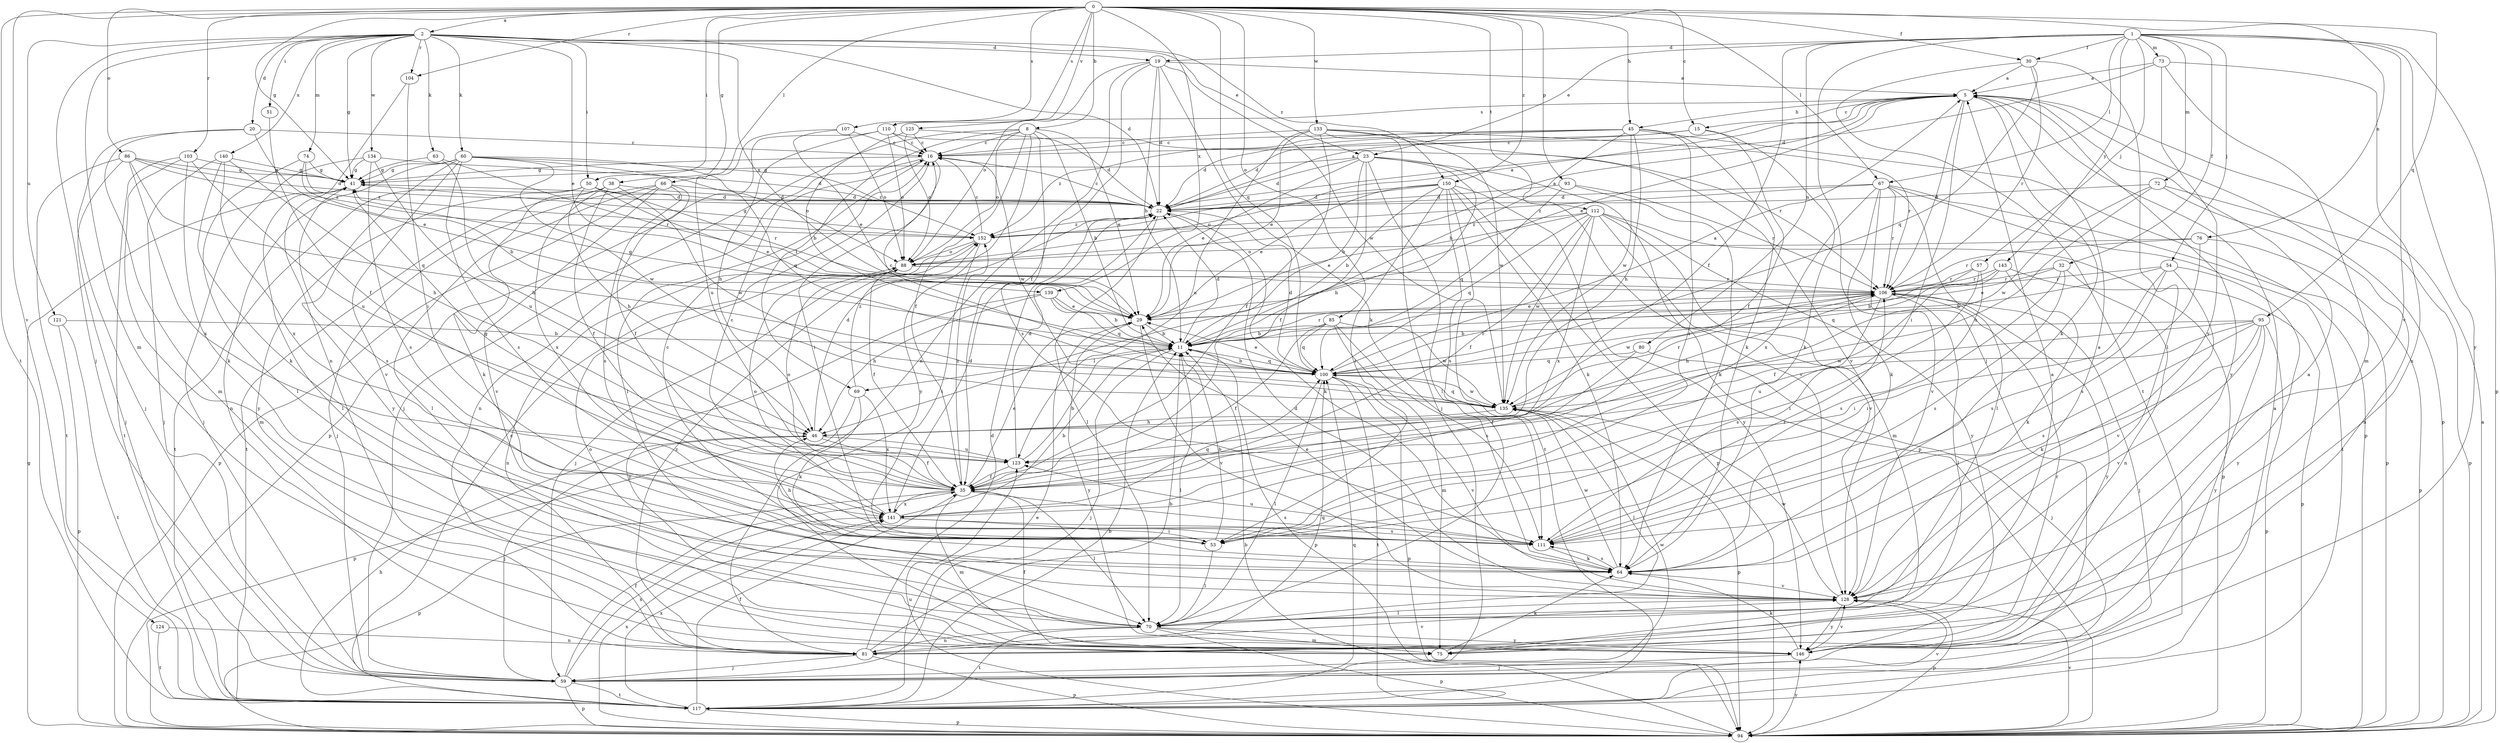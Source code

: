 strict digraph  {
0;
1;
2;
5;
8;
11;
15;
16;
19;
20;
22;
23;
29;
30;
32;
35;
38;
41;
45;
46;
50;
51;
53;
54;
57;
59;
60;
63;
64;
66;
67;
69;
70;
72;
73;
74;
75;
76;
80;
81;
85;
86;
88;
93;
94;
95;
100;
103;
104;
106;
107;
110;
111;
112;
117;
121;
123;
124;
125;
128;
133;
134;
135;
139;
140;
141;
143;
146;
150;
152;
0 -> 2  [label=a];
0 -> 8  [label=b];
0 -> 15  [label=c];
0 -> 30  [label=f];
0 -> 38  [label=g];
0 -> 41  [label=g];
0 -> 45  [label=h];
0 -> 50  [label=i];
0 -> 66  [label=l];
0 -> 67  [label=l];
0 -> 76  [label=n];
0 -> 85  [label=o];
0 -> 86  [label=o];
0 -> 93  [label=p];
0 -> 95  [label=q];
0 -> 100  [label=q];
0 -> 103  [label=r];
0 -> 104  [label=r];
0 -> 107  [label=s];
0 -> 110  [label=s];
0 -> 112  [label=t];
0 -> 117  [label=t];
0 -> 124  [label=v];
0 -> 125  [label=v];
0 -> 133  [label=w];
0 -> 139  [label=x];
0 -> 150  [label=z];
1 -> 19  [label=d];
1 -> 23  [label=e];
1 -> 30  [label=f];
1 -> 32  [label=f];
1 -> 35  [label=f];
1 -> 54  [label=j];
1 -> 57  [label=j];
1 -> 59  [label=j];
1 -> 67  [label=l];
1 -> 72  [label=m];
1 -> 73  [label=m];
1 -> 80  [label=n];
1 -> 94  [label=p];
1 -> 128  [label=v];
1 -> 143  [label=y];
1 -> 146  [label=y];
2 -> 19  [label=d];
2 -> 20  [label=d];
2 -> 22  [label=d];
2 -> 23  [label=e];
2 -> 29  [label=e];
2 -> 41  [label=g];
2 -> 50  [label=i];
2 -> 51  [label=i];
2 -> 59  [label=j];
2 -> 60  [label=k];
2 -> 63  [label=k];
2 -> 74  [label=m];
2 -> 75  [label=m];
2 -> 104  [label=r];
2 -> 121  [label=u];
2 -> 134  [label=w];
2 -> 139  [label=x];
2 -> 140  [label=x];
2 -> 150  [label=z];
5 -> 15  [label=c];
5 -> 29  [label=e];
5 -> 45  [label=h];
5 -> 53  [label=i];
5 -> 64  [label=k];
5 -> 94  [label=p];
5 -> 106  [label=r];
5 -> 110  [label=s];
5 -> 146  [label=y];
8 -> 11  [label=b];
8 -> 16  [label=c];
8 -> 29  [label=e];
8 -> 35  [label=f];
8 -> 59  [label=j];
8 -> 69  [label=l];
8 -> 88  [label=o];
8 -> 111  [label=s];
8 -> 146  [label=y];
11 -> 22  [label=d];
11 -> 59  [label=j];
11 -> 69  [label=l];
11 -> 70  [label=l];
11 -> 94  [label=p];
11 -> 100  [label=q];
11 -> 106  [label=r];
15 -> 16  [label=c];
15 -> 22  [label=d];
15 -> 35  [label=f];
15 -> 64  [label=k];
16 -> 41  [label=g];
16 -> 53  [label=i];
16 -> 70  [label=l];
16 -> 81  [label=n];
16 -> 135  [label=w];
19 -> 5  [label=a];
19 -> 11  [label=b];
19 -> 22  [label=d];
19 -> 35  [label=f];
19 -> 64  [label=k];
19 -> 81  [label=n];
19 -> 88  [label=o];
19 -> 135  [label=w];
20 -> 16  [label=c];
20 -> 29  [label=e];
20 -> 59  [label=j];
20 -> 75  [label=m];
22 -> 5  [label=a];
22 -> 16  [label=c];
22 -> 64  [label=k];
22 -> 70  [label=l];
22 -> 152  [label=z];
23 -> 11  [label=b];
23 -> 22  [label=d];
23 -> 29  [label=e];
23 -> 35  [label=f];
23 -> 41  [label=g];
23 -> 46  [label=h];
23 -> 70  [label=l];
23 -> 94  [label=p];
23 -> 128  [label=v];
29 -> 11  [label=b];
29 -> 41  [label=g];
29 -> 128  [label=v];
29 -> 146  [label=y];
30 -> 5  [label=a];
30 -> 70  [label=l];
30 -> 100  [label=q];
30 -> 106  [label=r];
30 -> 117  [label=t];
32 -> 29  [label=e];
32 -> 53  [label=i];
32 -> 81  [label=n];
32 -> 106  [label=r];
32 -> 111  [label=s];
35 -> 16  [label=c];
35 -> 29  [label=e];
35 -> 41  [label=g];
35 -> 70  [label=l];
35 -> 75  [label=m];
35 -> 88  [label=o];
35 -> 94  [label=p];
35 -> 111  [label=s];
35 -> 141  [label=x];
35 -> 152  [label=z];
38 -> 22  [label=d];
38 -> 35  [label=f];
38 -> 64  [label=k];
38 -> 117  [label=t];
38 -> 135  [label=w];
38 -> 141  [label=x];
41 -> 22  [label=d];
41 -> 70  [label=l];
41 -> 111  [label=s];
45 -> 11  [label=b];
45 -> 16  [label=c];
45 -> 22  [label=d];
45 -> 46  [label=h];
45 -> 53  [label=i];
45 -> 64  [label=k];
45 -> 94  [label=p];
45 -> 135  [label=w];
45 -> 152  [label=z];
46 -> 22  [label=d];
46 -> 35  [label=f];
46 -> 59  [label=j];
46 -> 123  [label=u];
50 -> 22  [label=d];
50 -> 29  [label=e];
50 -> 46  [label=h];
50 -> 75  [label=m];
50 -> 106  [label=r];
50 -> 117  [label=t];
51 -> 35  [label=f];
53 -> 11  [label=b];
53 -> 16  [label=c];
53 -> 46  [label=h];
53 -> 70  [label=l];
54 -> 11  [label=b];
54 -> 53  [label=i];
54 -> 106  [label=r];
54 -> 111  [label=s];
54 -> 128  [label=v];
54 -> 146  [label=y];
57 -> 11  [label=b];
57 -> 53  [label=i];
57 -> 106  [label=r];
57 -> 111  [label=s];
59 -> 35  [label=f];
59 -> 94  [label=p];
59 -> 117  [label=t];
59 -> 135  [label=w];
59 -> 141  [label=x];
60 -> 41  [label=g];
60 -> 81  [label=n];
60 -> 88  [label=o];
60 -> 100  [label=q];
60 -> 111  [label=s];
60 -> 128  [label=v];
60 -> 135  [label=w];
60 -> 146  [label=y];
60 -> 152  [label=z];
63 -> 41  [label=g];
63 -> 46  [label=h];
63 -> 106  [label=r];
64 -> 29  [label=e];
64 -> 111  [label=s];
64 -> 128  [label=v];
64 -> 135  [label=w];
66 -> 22  [label=d];
66 -> 35  [label=f];
66 -> 59  [label=j];
66 -> 70  [label=l];
66 -> 94  [label=p];
66 -> 111  [label=s];
66 -> 128  [label=v];
67 -> 22  [label=d];
67 -> 64  [label=k];
67 -> 70  [label=l];
67 -> 94  [label=p];
67 -> 106  [label=r];
67 -> 117  [label=t];
67 -> 128  [label=v];
67 -> 141  [label=x];
67 -> 152  [label=z];
69 -> 64  [label=k];
69 -> 94  [label=p];
69 -> 141  [label=x];
69 -> 152  [label=z];
70 -> 75  [label=m];
70 -> 81  [label=n];
70 -> 88  [label=o];
70 -> 94  [label=p];
70 -> 117  [label=t];
70 -> 146  [label=y];
72 -> 22  [label=d];
72 -> 81  [label=n];
72 -> 94  [label=p];
72 -> 123  [label=u];
72 -> 135  [label=w];
73 -> 5  [label=a];
73 -> 22  [label=d];
73 -> 75  [label=m];
73 -> 81  [label=n];
73 -> 128  [label=v];
74 -> 11  [label=b];
74 -> 41  [label=g];
74 -> 70  [label=l];
74 -> 152  [label=z];
75 -> 5  [label=a];
75 -> 64  [label=k];
75 -> 106  [label=r];
76 -> 88  [label=o];
76 -> 94  [label=p];
76 -> 106  [label=r];
76 -> 111  [label=s];
80 -> 35  [label=f];
80 -> 59  [label=j];
80 -> 100  [label=q];
81 -> 11  [label=b];
81 -> 22  [label=d];
81 -> 59  [label=j];
81 -> 94  [label=p];
81 -> 100  [label=q];
81 -> 128  [label=v];
81 -> 152  [label=z];
85 -> 11  [label=b];
85 -> 35  [label=f];
85 -> 75  [label=m];
85 -> 100  [label=q];
85 -> 111  [label=s];
85 -> 135  [label=w];
86 -> 22  [label=d];
86 -> 41  [label=g];
86 -> 59  [label=j];
86 -> 100  [label=q];
86 -> 117  [label=t];
86 -> 141  [label=x];
86 -> 152  [label=z];
88 -> 5  [label=a];
88 -> 35  [label=f];
88 -> 81  [label=n];
88 -> 106  [label=r];
93 -> 22  [label=d];
93 -> 64  [label=k];
93 -> 100  [label=q];
93 -> 106  [label=r];
94 -> 5  [label=a];
94 -> 11  [label=b];
94 -> 41  [label=g];
94 -> 123  [label=u];
94 -> 128  [label=v];
94 -> 141  [label=x];
94 -> 146  [label=y];
95 -> 11  [label=b];
95 -> 64  [label=k];
95 -> 94  [label=p];
95 -> 111  [label=s];
95 -> 123  [label=u];
95 -> 128  [label=v];
95 -> 135  [label=w];
95 -> 146  [label=y];
100 -> 5  [label=a];
100 -> 11  [label=b];
100 -> 16  [label=c];
100 -> 22  [label=d];
100 -> 29  [label=e];
100 -> 70  [label=l];
100 -> 94  [label=p];
100 -> 106  [label=r];
100 -> 117  [label=t];
100 -> 128  [label=v];
100 -> 135  [label=w];
103 -> 41  [label=g];
103 -> 64  [label=k];
103 -> 117  [label=t];
103 -> 123  [label=u];
103 -> 146  [label=y];
104 -> 53  [label=i];
104 -> 81  [label=n];
106 -> 29  [label=e];
106 -> 46  [label=h];
106 -> 59  [label=j];
106 -> 70  [label=l];
106 -> 111  [label=s];
106 -> 135  [label=w];
106 -> 146  [label=y];
107 -> 16  [label=c];
107 -> 29  [label=e];
107 -> 88  [label=o];
107 -> 123  [label=u];
110 -> 16  [label=c];
110 -> 46  [label=h];
110 -> 88  [label=o];
110 -> 94  [label=p];
110 -> 106  [label=r];
111 -> 64  [label=k];
111 -> 106  [label=r];
111 -> 123  [label=u];
112 -> 29  [label=e];
112 -> 35  [label=f];
112 -> 75  [label=m];
112 -> 94  [label=p];
112 -> 100  [label=q];
112 -> 128  [label=v];
112 -> 135  [label=w];
112 -> 141  [label=x];
112 -> 146  [label=y];
112 -> 152  [label=z];
117 -> 5  [label=a];
117 -> 11  [label=b];
117 -> 16  [label=c];
117 -> 29  [label=e];
117 -> 35  [label=f];
117 -> 46  [label=h];
117 -> 94  [label=p];
117 -> 100  [label=q];
117 -> 128  [label=v];
117 -> 141  [label=x];
121 -> 11  [label=b];
121 -> 94  [label=p];
121 -> 117  [label=t];
123 -> 11  [label=b];
123 -> 22  [label=d];
123 -> 35  [label=f];
124 -> 81  [label=n];
124 -> 117  [label=t];
125 -> 11  [label=b];
125 -> 16  [label=c];
125 -> 22  [label=d];
125 -> 88  [label=o];
128 -> 5  [label=a];
128 -> 22  [label=d];
128 -> 70  [label=l];
128 -> 94  [label=p];
128 -> 135  [label=w];
128 -> 146  [label=y];
133 -> 16  [label=c];
133 -> 29  [label=e];
133 -> 35  [label=f];
133 -> 59  [label=j];
133 -> 106  [label=r];
133 -> 123  [label=u];
133 -> 128  [label=v];
133 -> 135  [label=w];
134 -> 22  [label=d];
134 -> 41  [label=g];
134 -> 59  [label=j];
134 -> 111  [label=s];
134 -> 123  [label=u];
135 -> 46  [label=h];
135 -> 70  [label=l];
135 -> 94  [label=p];
135 -> 100  [label=q];
135 -> 106  [label=r];
139 -> 11  [label=b];
139 -> 29  [label=e];
139 -> 46  [label=h];
139 -> 100  [label=q];
139 -> 146  [label=y];
140 -> 41  [label=g];
140 -> 46  [label=h];
140 -> 59  [label=j];
140 -> 64  [label=k];
140 -> 141  [label=x];
141 -> 11  [label=b];
141 -> 22  [label=d];
141 -> 53  [label=i];
141 -> 88  [label=o];
141 -> 100  [label=q];
141 -> 111  [label=s];
143 -> 35  [label=f];
143 -> 64  [label=k];
143 -> 94  [label=p];
143 -> 100  [label=q];
143 -> 106  [label=r];
146 -> 5  [label=a];
146 -> 35  [label=f];
146 -> 59  [label=j];
146 -> 64  [label=k];
146 -> 128  [label=v];
150 -> 11  [label=b];
150 -> 22  [label=d];
150 -> 29  [label=e];
150 -> 53  [label=i];
150 -> 64  [label=k];
150 -> 88  [label=o];
150 -> 94  [label=p];
150 -> 111  [label=s];
150 -> 117  [label=t];
150 -> 146  [label=y];
152 -> 5  [label=a];
152 -> 16  [label=c];
152 -> 41  [label=g];
152 -> 53  [label=i];
152 -> 59  [label=j];
152 -> 88  [label=o];
}
